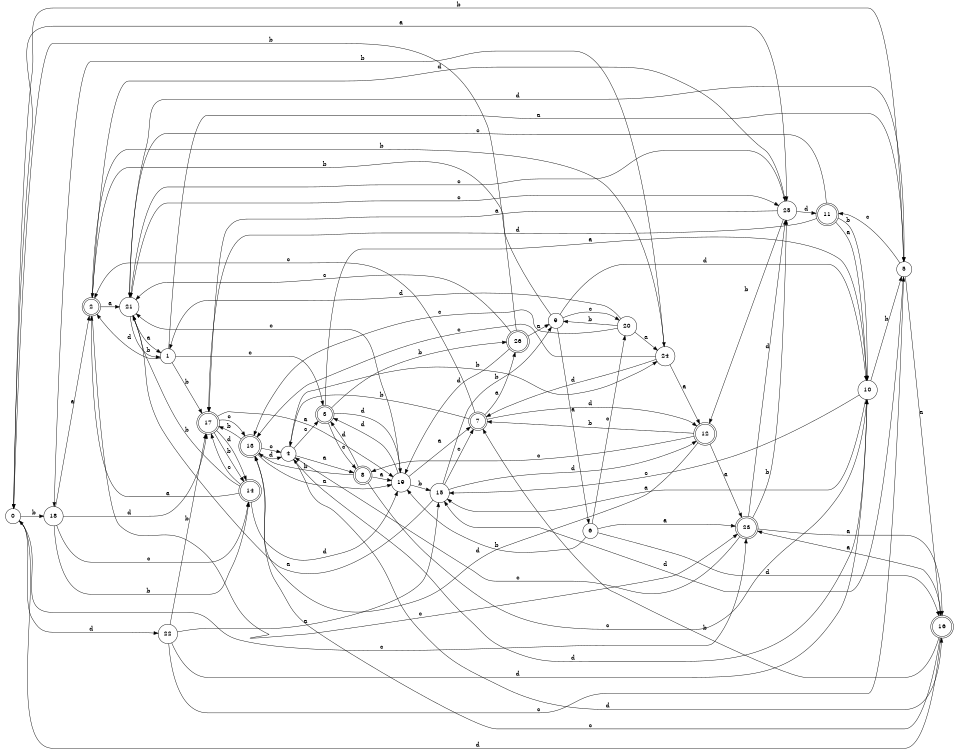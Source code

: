 digraph n22_4 {
__start0 [label="" shape="none"];

rankdir=LR;
size="8,5";

s0 [style="filled", color="black", fillcolor="white" shape="circle", label="0"];
s1 [style="filled", color="black", fillcolor="white" shape="circle", label="1"];
s2 [style="rounded,filled", color="black", fillcolor="white" shape="doublecircle", label="2"];
s3 [style="rounded,filled", color="black", fillcolor="white" shape="doublecircle", label="3"];
s4 [style="filled", color="black", fillcolor="white" shape="circle", label="4"];
s5 [style="filled", color="black", fillcolor="white" shape="circle", label="5"];
s6 [style="filled", color="black", fillcolor="white" shape="circle", label="6"];
s7 [style="rounded,filled", color="black", fillcolor="white" shape="doublecircle", label="7"];
s8 [style="rounded,filled", color="black", fillcolor="white" shape="doublecircle", label="8"];
s9 [style="filled", color="black", fillcolor="white" shape="circle", label="9"];
s10 [style="filled", color="black", fillcolor="white" shape="circle", label="10"];
s11 [style="rounded,filled", color="black", fillcolor="white" shape="doublecircle", label="11"];
s12 [style="rounded,filled", color="black", fillcolor="white" shape="doublecircle", label="12"];
s13 [style="rounded,filled", color="black", fillcolor="white" shape="doublecircle", label="13"];
s14 [style="rounded,filled", color="black", fillcolor="white" shape="doublecircle", label="14"];
s15 [style="filled", color="black", fillcolor="white" shape="circle", label="15"];
s16 [style="rounded,filled", color="black", fillcolor="white" shape="doublecircle", label="16"];
s17 [style="rounded,filled", color="black", fillcolor="white" shape="doublecircle", label="17"];
s18 [style="filled", color="black", fillcolor="white" shape="circle", label="18"];
s19 [style="filled", color="black", fillcolor="white" shape="circle", label="19"];
s20 [style="filled", color="black", fillcolor="white" shape="circle", label="20"];
s21 [style="filled", color="black", fillcolor="white" shape="circle", label="21"];
s22 [style="filled", color="black", fillcolor="white" shape="circle", label="22"];
s23 [style="rounded,filled", color="black", fillcolor="white" shape="doublecircle", label="23"];
s24 [style="filled", color="black", fillcolor="white" shape="circle", label="24"];
s25 [style="filled", color="black", fillcolor="white" shape="circle", label="25"];
s26 [style="rounded,filled", color="black", fillcolor="white" shape="doublecircle", label="26"];
s0 -> s25 [label="a"];
s0 -> s18 [label="b"];
s0 -> s23 [label="c"];
s0 -> s22 [label="d"];
s1 -> s5 [label="a"];
s1 -> s17 [label="b"];
s1 -> s3 [label="c"];
s1 -> s2 [label="d"];
s2 -> s21 [label="a"];
s2 -> s24 [label="b"];
s2 -> s23 [label="c"];
s2 -> s25 [label="d"];
s3 -> s10 [label="a"];
s3 -> s26 [label="b"];
s3 -> s8 [label="c"];
s3 -> s19 [label="d"];
s4 -> s8 [label="a"];
s4 -> s24 [label="b"];
s4 -> s3 [label="c"];
s4 -> s16 [label="d"];
s5 -> s16 [label="a"];
s5 -> s0 [label="b"];
s5 -> s11 [label="c"];
s5 -> s15 [label="d"];
s6 -> s23 [label="a"];
s6 -> s19 [label="b"];
s6 -> s20 [label="c"];
s6 -> s16 [label="d"];
s7 -> s26 [label="a"];
s7 -> s4 [label="b"];
s7 -> s2 [label="c"];
s7 -> s12 [label="d"];
s8 -> s19 [label="a"];
s8 -> s13 [label="b"];
s8 -> s10 [label="c"];
s8 -> s3 [label="d"];
s9 -> s6 [label="a"];
s9 -> s2 [label="b"];
s9 -> s20 [label="c"];
s9 -> s10 [label="d"];
s10 -> s15 [label="a"];
s10 -> s5 [label="b"];
s10 -> s15 [label="c"];
s10 -> s4 [label="d"];
s11 -> s10 [label="a"];
s11 -> s10 [label="b"];
s11 -> s21 [label="c"];
s11 -> s17 [label="d"];
s12 -> s23 [label="a"];
s12 -> s7 [label="b"];
s12 -> s8 [label="c"];
s12 -> s13 [label="d"];
s13 -> s19 [label="a"];
s13 -> s17 [label="b"];
s13 -> s4 [label="c"];
s13 -> s4 [label="d"];
s14 -> s2 [label="a"];
s14 -> s21 [label="b"];
s14 -> s17 [label="c"];
s14 -> s19 [label="d"];
s15 -> s21 [label="a"];
s15 -> s9 [label="b"];
s15 -> s7 [label="c"];
s15 -> s12 [label="d"];
s16 -> s23 [label="a"];
s16 -> s7 [label="b"];
s16 -> s13 [label="c"];
s16 -> s0 [label="d"];
s17 -> s19 [label="a"];
s17 -> s14 [label="b"];
s17 -> s13 [label="c"];
s17 -> s14 [label="d"];
s18 -> s2 [label="a"];
s18 -> s14 [label="b"];
s18 -> s14 [label="c"];
s18 -> s17 [label="d"];
s19 -> s7 [label="a"];
s19 -> s15 [label="b"];
s19 -> s21 [label="c"];
s19 -> s3 [label="d"];
s20 -> s24 [label="a"];
s20 -> s9 [label="b"];
s20 -> s13 [label="c"];
s20 -> s1 [label="d"];
s21 -> s1 [label="a"];
s21 -> s1 [label="b"];
s21 -> s25 [label="c"];
s21 -> s5 [label="d"];
s22 -> s15 [label="a"];
s22 -> s17 [label="b"];
s22 -> s5 [label="c"];
s22 -> s10 [label="d"];
s23 -> s16 [label="a"];
s23 -> s25 [label="b"];
s23 -> s4 [label="c"];
s23 -> s25 [label="d"];
s24 -> s12 [label="a"];
s24 -> s18 [label="b"];
s24 -> s13 [label="c"];
s24 -> s7 [label="d"];
s25 -> s17 [label="a"];
s25 -> s12 [label="b"];
s25 -> s21 [label="c"];
s25 -> s11 [label="d"];
s26 -> s9 [label="a"];
s26 -> s0 [label="b"];
s26 -> s21 [label="c"];
s26 -> s19 [label="d"];

}